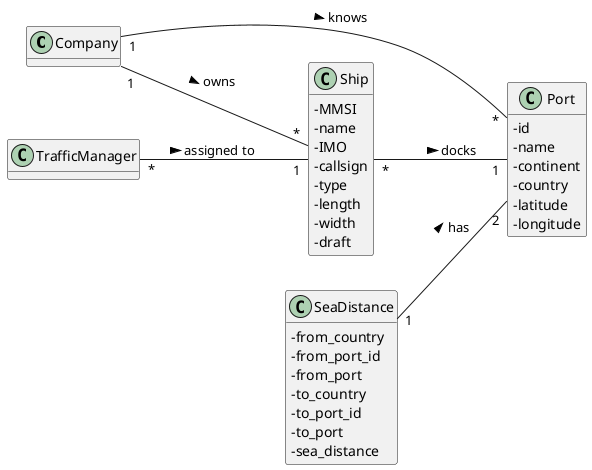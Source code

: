 @startuml
'https://plantuml.com/class-diagram

hide methods
left to right direction
skinparam classAttributeIconSize 0

class Company {

}

class Ship{
-MMSI
-name
-IMO
-callsign
-type
-length
-width
-draft
}


class SeaDistance{
-from_country
-from_port_id
-from_port
-to_country
-to_port_id
-to_port
-sea_distance
}


class Port{
-id
-name
-continent
-country
-latitude
-longitude
}

Company "1" -- "*" Ship : owns >
Company "1" -- "*" Port : knows >
Ship "*" -- "1" Port : docks >
SeaDistance "1" -- "2" Port : has >
TrafficManager "*" -- "1" Ship : assigned to >
@enduml